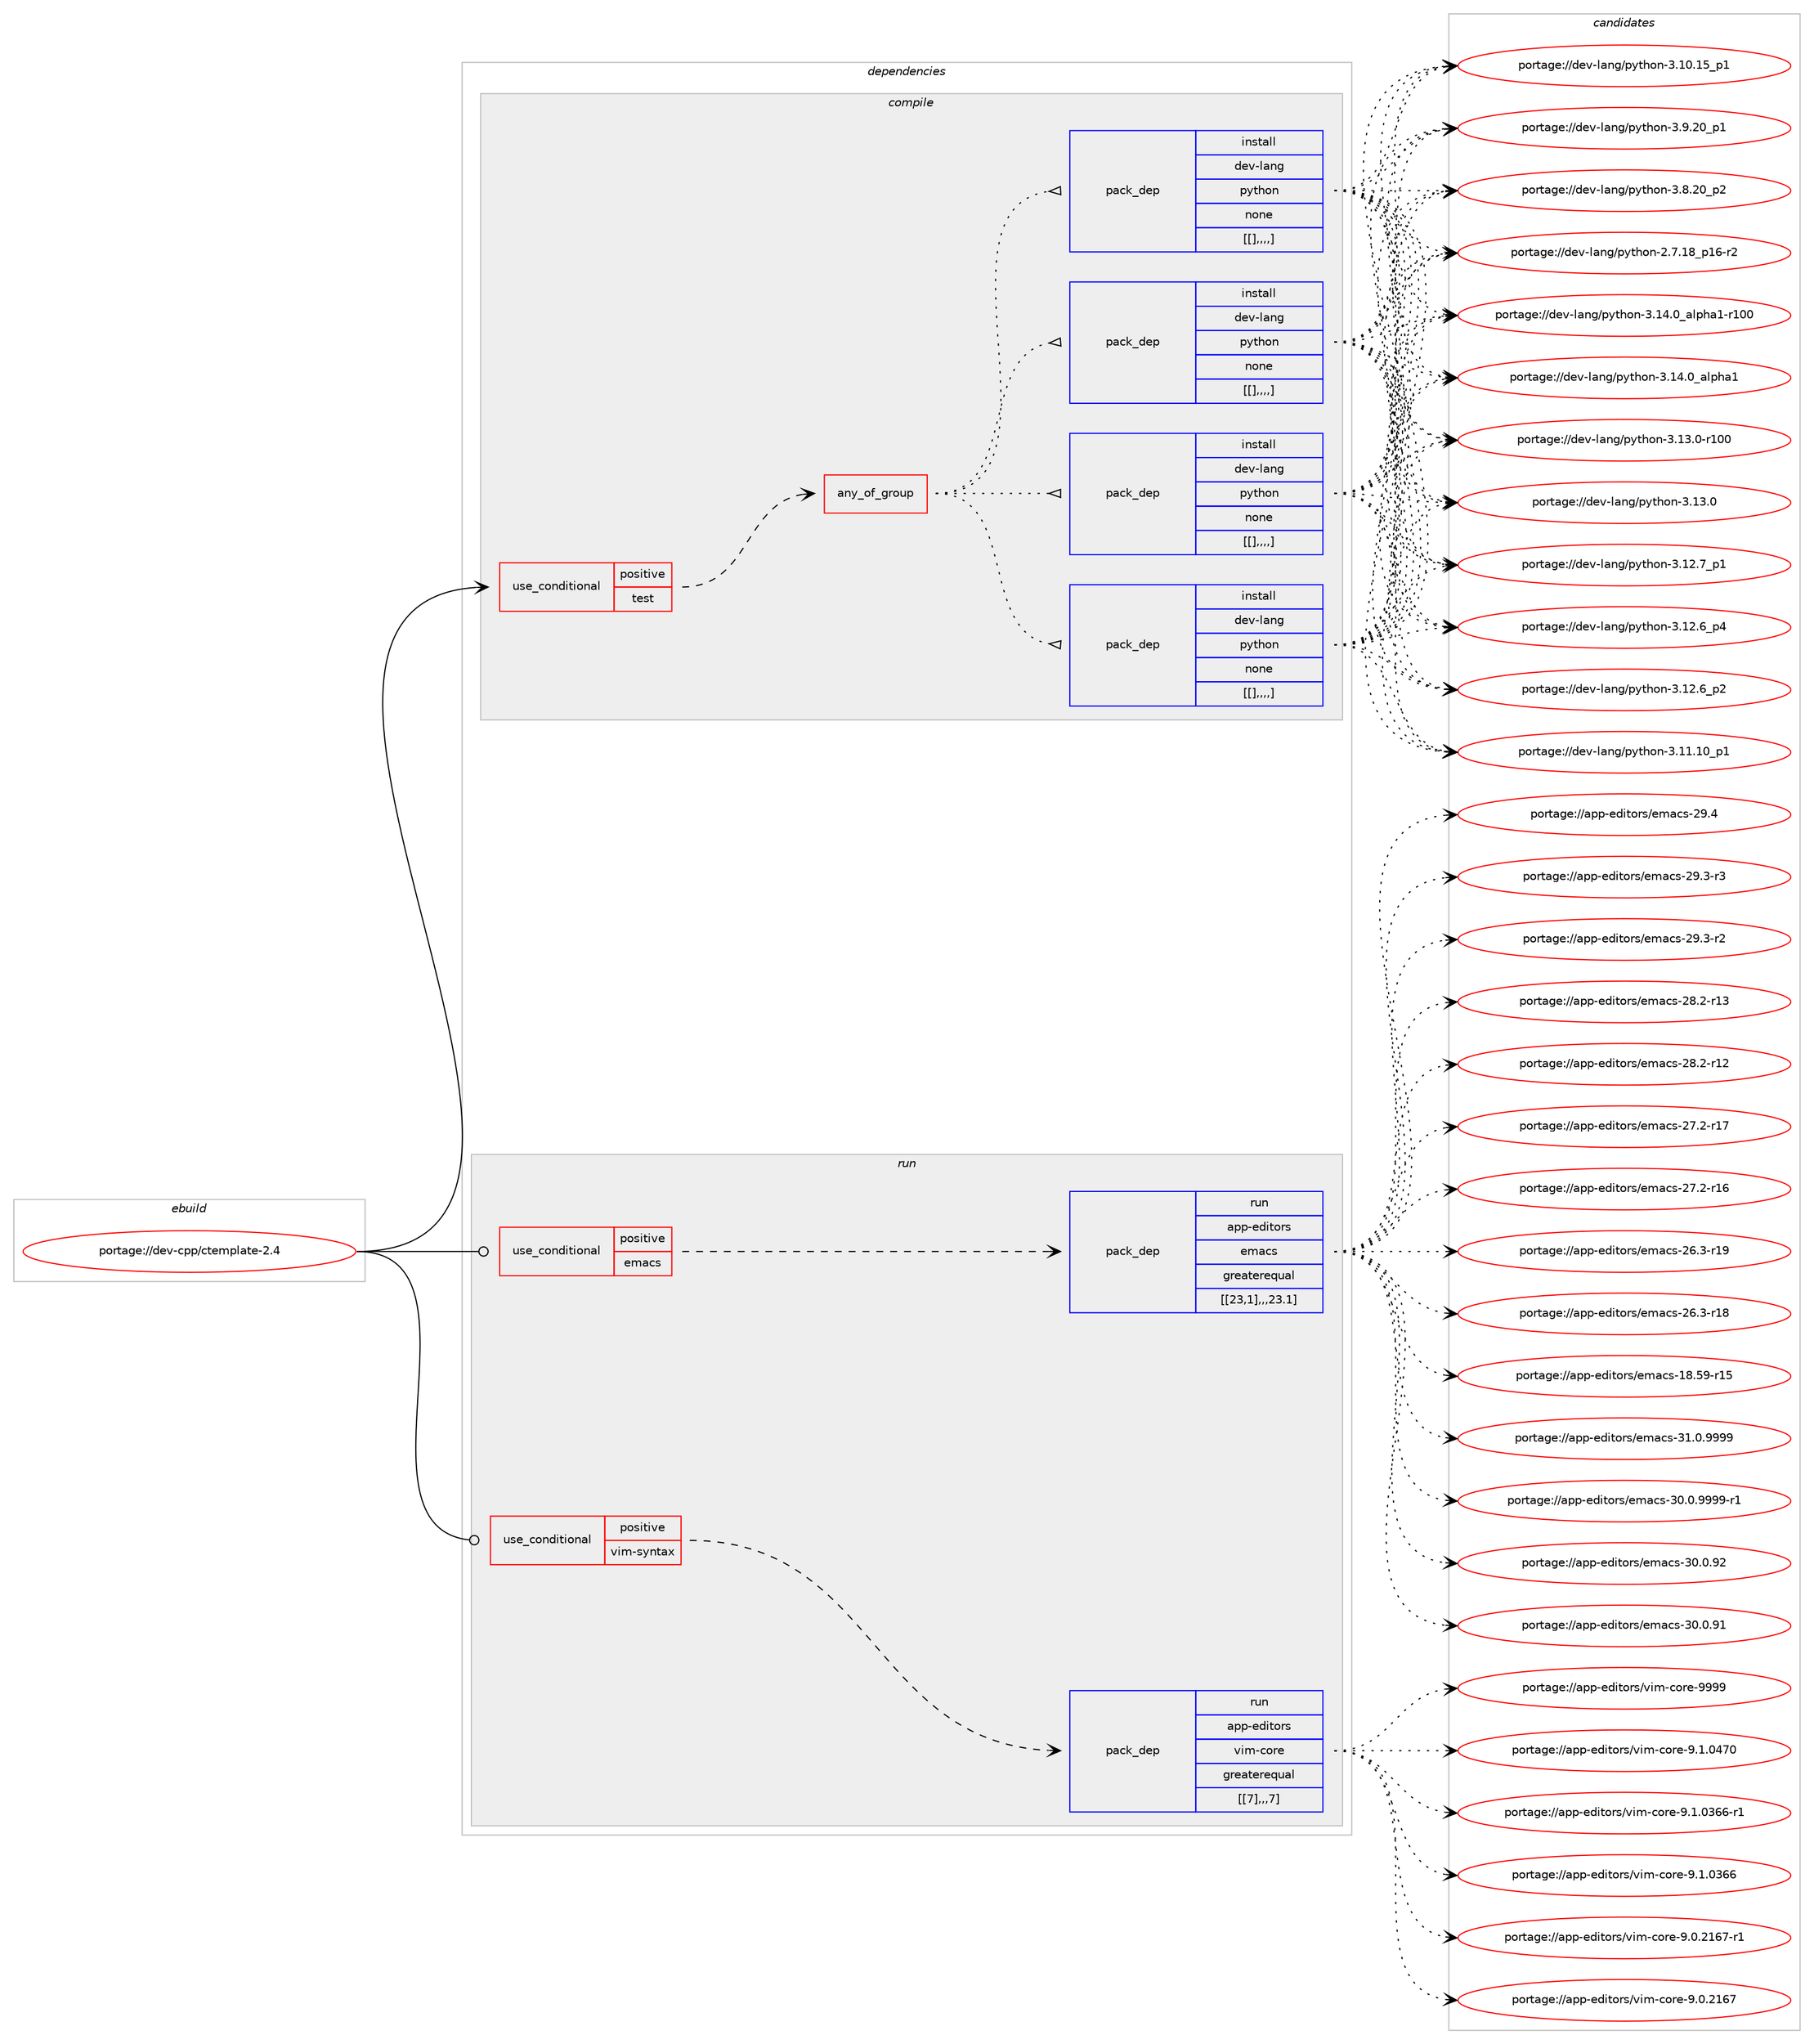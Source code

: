 digraph prolog {

# *************
# Graph options
# *************

newrank=true;
concentrate=true;
compound=true;
graph [rankdir=LR,fontname=Helvetica,fontsize=10,ranksep=1.5];#, ranksep=2.5, nodesep=0.2];
edge  [arrowhead=vee];
node  [fontname=Helvetica,fontsize=10];

# **********
# The ebuild
# **********

subgraph cluster_leftcol {
color=gray;
label=<<i>ebuild</i>>;
id [label="portage://dev-cpp/ctemplate-2.4", color=red, width=4, href="../dev-cpp/ctemplate-2.4.svg"];
}

# ****************
# The dependencies
# ****************

subgraph cluster_midcol {
color=gray;
label=<<i>dependencies</i>>;
subgraph cluster_compile {
fillcolor="#eeeeee";
style=filled;
label=<<i>compile</i>>;
subgraph cond18546 {
dependency68976 [label=<<TABLE BORDER="0" CELLBORDER="1" CELLSPACING="0" CELLPADDING="4"><TR><TD ROWSPAN="3" CELLPADDING="10">use_conditional</TD></TR><TR><TD>positive</TD></TR><TR><TD>test</TD></TR></TABLE>>, shape=none, color=red];
subgraph any928 {
dependency68993 [label=<<TABLE BORDER="0" CELLBORDER="1" CELLSPACING="0" CELLPADDING="4"><TR><TD CELLPADDING="10">any_of_group</TD></TR></TABLE>>, shape=none, color=red];subgraph pack49444 {
dependency68997 [label=<<TABLE BORDER="0" CELLBORDER="1" CELLSPACING="0" CELLPADDING="4" WIDTH="220"><TR><TD ROWSPAN="6" CELLPADDING="30">pack_dep</TD></TR><TR><TD WIDTH="110">install</TD></TR><TR><TD>dev-lang</TD></TR><TR><TD>python</TD></TR><TR><TD>none</TD></TR><TR><TD>[[],,,,]</TD></TR></TABLE>>, shape=none, color=blue];
}
dependency68993:e -> dependency68997:w [weight=20,style="dotted",arrowhead="oinv"];
subgraph pack49450 {
dependency69013 [label=<<TABLE BORDER="0" CELLBORDER="1" CELLSPACING="0" CELLPADDING="4" WIDTH="220"><TR><TD ROWSPAN="6" CELLPADDING="30">pack_dep</TD></TR><TR><TD WIDTH="110">install</TD></TR><TR><TD>dev-lang</TD></TR><TR><TD>python</TD></TR><TR><TD>none</TD></TR><TR><TD>[[],,,,]</TD></TR></TABLE>>, shape=none, color=blue];
}
dependency68993:e -> dependency69013:w [weight=20,style="dotted",arrowhead="oinv"];
subgraph pack49460 {
dependency69015 [label=<<TABLE BORDER="0" CELLBORDER="1" CELLSPACING="0" CELLPADDING="4" WIDTH="220"><TR><TD ROWSPAN="6" CELLPADDING="30">pack_dep</TD></TR><TR><TD WIDTH="110">install</TD></TR><TR><TD>dev-lang</TD></TR><TR><TD>python</TD></TR><TR><TD>none</TD></TR><TR><TD>[[],,,,]</TD></TR></TABLE>>, shape=none, color=blue];
}
dependency68993:e -> dependency69015:w [weight=20,style="dotted",arrowhead="oinv"];
subgraph pack49465 {
dependency69033 [label=<<TABLE BORDER="0" CELLBORDER="1" CELLSPACING="0" CELLPADDING="4" WIDTH="220"><TR><TD ROWSPAN="6" CELLPADDING="30">pack_dep</TD></TR><TR><TD WIDTH="110">install</TD></TR><TR><TD>dev-lang</TD></TR><TR><TD>python</TD></TR><TR><TD>none</TD></TR><TR><TD>[[],,,,]</TD></TR></TABLE>>, shape=none, color=blue];
}
dependency68993:e -> dependency69033:w [weight=20,style="dotted",arrowhead="oinv"];
}
dependency68976:e -> dependency68993:w [weight=20,style="dashed",arrowhead="vee"];
}
id:e -> dependency68976:w [weight=20,style="solid",arrowhead="vee"];
}
subgraph cluster_compileandrun {
fillcolor="#eeeeee";
style=filled;
label=<<i>compile and run</i>>;
}
subgraph cluster_run {
fillcolor="#eeeeee";
style=filled;
label=<<i>run</i>>;
subgraph cond18567 {
dependency69046 [label=<<TABLE BORDER="0" CELLBORDER="1" CELLSPACING="0" CELLPADDING="4"><TR><TD ROWSPAN="3" CELLPADDING="10">use_conditional</TD></TR><TR><TD>positive</TD></TR><TR><TD>emacs</TD></TR></TABLE>>, shape=none, color=red];
subgraph pack49478 {
dependency69056 [label=<<TABLE BORDER="0" CELLBORDER="1" CELLSPACING="0" CELLPADDING="4" WIDTH="220"><TR><TD ROWSPAN="6" CELLPADDING="30">pack_dep</TD></TR><TR><TD WIDTH="110">run</TD></TR><TR><TD>app-editors</TD></TR><TR><TD>emacs</TD></TR><TR><TD>greaterequal</TD></TR><TR><TD>[[23,1],,,23.1]</TD></TR></TABLE>>, shape=none, color=blue];
}
dependency69046:e -> dependency69056:w [weight=20,style="dashed",arrowhead="vee"];
}
id:e -> dependency69046:w [weight=20,style="solid",arrowhead="odot"];
subgraph cond18576 {
dependency69068 [label=<<TABLE BORDER="0" CELLBORDER="1" CELLSPACING="0" CELLPADDING="4"><TR><TD ROWSPAN="3" CELLPADDING="10">use_conditional</TD></TR><TR><TD>positive</TD></TR><TR><TD>vim-syntax</TD></TR></TABLE>>, shape=none, color=red];
subgraph pack49502 {
dependency69089 [label=<<TABLE BORDER="0" CELLBORDER="1" CELLSPACING="0" CELLPADDING="4" WIDTH="220"><TR><TD ROWSPAN="6" CELLPADDING="30">pack_dep</TD></TR><TR><TD WIDTH="110">run</TD></TR><TR><TD>app-editors</TD></TR><TR><TD>vim-core</TD></TR><TR><TD>greaterequal</TD></TR><TR><TD>[[7],,,7]</TD></TR></TABLE>>, shape=none, color=blue];
}
dependency69068:e -> dependency69089:w [weight=20,style="dashed",arrowhead="vee"];
}
id:e -> dependency69068:w [weight=20,style="solid",arrowhead="odot"];
}
}

# **************
# The candidates
# **************

subgraph cluster_choices {
rank=same;
color=gray;
label=<<i>candidates</i>>;

subgraph choice49002 {
color=black;
nodesep=1;
choice100101118451089711010347112121116104111110455146495246489597108112104974945114494848 [label="portage://dev-lang/python-3.14.0_alpha1-r100", color=red, width=4,href="../dev-lang/python-3.14.0_alpha1-r100.svg"];
choice1001011184510897110103471121211161041111104551464952464895971081121049749 [label="portage://dev-lang/python-3.14.0_alpha1", color=red, width=4,href="../dev-lang/python-3.14.0_alpha1.svg"];
choice1001011184510897110103471121211161041111104551464951464845114494848 [label="portage://dev-lang/python-3.13.0-r100", color=red, width=4,href="../dev-lang/python-3.13.0-r100.svg"];
choice10010111845108971101034711212111610411111045514649514648 [label="portage://dev-lang/python-3.13.0", color=red, width=4,href="../dev-lang/python-3.13.0.svg"];
choice100101118451089711010347112121116104111110455146495046559511249 [label="portage://dev-lang/python-3.12.7_p1", color=red, width=4,href="../dev-lang/python-3.12.7_p1.svg"];
choice100101118451089711010347112121116104111110455146495046549511252 [label="portage://dev-lang/python-3.12.6_p4", color=red, width=4,href="../dev-lang/python-3.12.6_p4.svg"];
choice100101118451089711010347112121116104111110455146495046549511250 [label="portage://dev-lang/python-3.12.6_p2", color=red, width=4,href="../dev-lang/python-3.12.6_p2.svg"];
choice10010111845108971101034711212111610411111045514649494649489511249 [label="portage://dev-lang/python-3.11.10_p1", color=red, width=4,href="../dev-lang/python-3.11.10_p1.svg"];
choice10010111845108971101034711212111610411111045514649484649539511249 [label="portage://dev-lang/python-3.10.15_p1", color=red, width=4,href="../dev-lang/python-3.10.15_p1.svg"];
choice100101118451089711010347112121116104111110455146574650489511249 [label="portage://dev-lang/python-3.9.20_p1", color=red, width=4,href="../dev-lang/python-3.9.20_p1.svg"];
choice100101118451089711010347112121116104111110455146564650489511250 [label="portage://dev-lang/python-3.8.20_p2", color=red, width=4,href="../dev-lang/python-3.8.20_p2.svg"];
choice100101118451089711010347112121116104111110455046554649569511249544511450 [label="portage://dev-lang/python-2.7.18_p16-r2", color=red, width=4,href="../dev-lang/python-2.7.18_p16-r2.svg"];
dependency68997:e -> choice100101118451089711010347112121116104111110455146495246489597108112104974945114494848:w [style=dotted,weight="100"];
dependency68997:e -> choice1001011184510897110103471121211161041111104551464952464895971081121049749:w [style=dotted,weight="100"];
dependency68997:e -> choice1001011184510897110103471121211161041111104551464951464845114494848:w [style=dotted,weight="100"];
dependency68997:e -> choice10010111845108971101034711212111610411111045514649514648:w [style=dotted,weight="100"];
dependency68997:e -> choice100101118451089711010347112121116104111110455146495046559511249:w [style=dotted,weight="100"];
dependency68997:e -> choice100101118451089711010347112121116104111110455146495046549511252:w [style=dotted,weight="100"];
dependency68997:e -> choice100101118451089711010347112121116104111110455146495046549511250:w [style=dotted,weight="100"];
dependency68997:e -> choice10010111845108971101034711212111610411111045514649494649489511249:w [style=dotted,weight="100"];
dependency68997:e -> choice10010111845108971101034711212111610411111045514649484649539511249:w [style=dotted,weight="100"];
dependency68997:e -> choice100101118451089711010347112121116104111110455146574650489511249:w [style=dotted,weight="100"];
dependency68997:e -> choice100101118451089711010347112121116104111110455146564650489511250:w [style=dotted,weight="100"];
dependency68997:e -> choice100101118451089711010347112121116104111110455046554649569511249544511450:w [style=dotted,weight="100"];
}
subgraph choice49068 {
color=black;
nodesep=1;
choice100101118451089711010347112121116104111110455146495246489597108112104974945114494848 [label="portage://dev-lang/python-3.14.0_alpha1-r100", color=red, width=4,href="../dev-lang/python-3.14.0_alpha1-r100.svg"];
choice1001011184510897110103471121211161041111104551464952464895971081121049749 [label="portage://dev-lang/python-3.14.0_alpha1", color=red, width=4,href="../dev-lang/python-3.14.0_alpha1.svg"];
choice1001011184510897110103471121211161041111104551464951464845114494848 [label="portage://dev-lang/python-3.13.0-r100", color=red, width=4,href="../dev-lang/python-3.13.0-r100.svg"];
choice10010111845108971101034711212111610411111045514649514648 [label="portage://dev-lang/python-3.13.0", color=red, width=4,href="../dev-lang/python-3.13.0.svg"];
choice100101118451089711010347112121116104111110455146495046559511249 [label="portage://dev-lang/python-3.12.7_p1", color=red, width=4,href="../dev-lang/python-3.12.7_p1.svg"];
choice100101118451089711010347112121116104111110455146495046549511252 [label="portage://dev-lang/python-3.12.6_p4", color=red, width=4,href="../dev-lang/python-3.12.6_p4.svg"];
choice100101118451089711010347112121116104111110455146495046549511250 [label="portage://dev-lang/python-3.12.6_p2", color=red, width=4,href="../dev-lang/python-3.12.6_p2.svg"];
choice10010111845108971101034711212111610411111045514649494649489511249 [label="portage://dev-lang/python-3.11.10_p1", color=red, width=4,href="../dev-lang/python-3.11.10_p1.svg"];
choice10010111845108971101034711212111610411111045514649484649539511249 [label="portage://dev-lang/python-3.10.15_p1", color=red, width=4,href="../dev-lang/python-3.10.15_p1.svg"];
choice100101118451089711010347112121116104111110455146574650489511249 [label="portage://dev-lang/python-3.9.20_p1", color=red, width=4,href="../dev-lang/python-3.9.20_p1.svg"];
choice100101118451089711010347112121116104111110455146564650489511250 [label="portage://dev-lang/python-3.8.20_p2", color=red, width=4,href="../dev-lang/python-3.8.20_p2.svg"];
choice100101118451089711010347112121116104111110455046554649569511249544511450 [label="portage://dev-lang/python-2.7.18_p16-r2", color=red, width=4,href="../dev-lang/python-2.7.18_p16-r2.svg"];
dependency69013:e -> choice100101118451089711010347112121116104111110455146495246489597108112104974945114494848:w [style=dotted,weight="100"];
dependency69013:e -> choice1001011184510897110103471121211161041111104551464952464895971081121049749:w [style=dotted,weight="100"];
dependency69013:e -> choice1001011184510897110103471121211161041111104551464951464845114494848:w [style=dotted,weight="100"];
dependency69013:e -> choice10010111845108971101034711212111610411111045514649514648:w [style=dotted,weight="100"];
dependency69013:e -> choice100101118451089711010347112121116104111110455146495046559511249:w [style=dotted,weight="100"];
dependency69013:e -> choice100101118451089711010347112121116104111110455146495046549511252:w [style=dotted,weight="100"];
dependency69013:e -> choice100101118451089711010347112121116104111110455146495046549511250:w [style=dotted,weight="100"];
dependency69013:e -> choice10010111845108971101034711212111610411111045514649494649489511249:w [style=dotted,weight="100"];
dependency69013:e -> choice10010111845108971101034711212111610411111045514649484649539511249:w [style=dotted,weight="100"];
dependency69013:e -> choice100101118451089711010347112121116104111110455146574650489511249:w [style=dotted,weight="100"];
dependency69013:e -> choice100101118451089711010347112121116104111110455146564650489511250:w [style=dotted,weight="100"];
dependency69013:e -> choice100101118451089711010347112121116104111110455046554649569511249544511450:w [style=dotted,weight="100"];
}
subgraph choice49072 {
color=black;
nodesep=1;
choice100101118451089711010347112121116104111110455146495246489597108112104974945114494848 [label="portage://dev-lang/python-3.14.0_alpha1-r100", color=red, width=4,href="../dev-lang/python-3.14.0_alpha1-r100.svg"];
choice1001011184510897110103471121211161041111104551464952464895971081121049749 [label="portage://dev-lang/python-3.14.0_alpha1", color=red, width=4,href="../dev-lang/python-3.14.0_alpha1.svg"];
choice1001011184510897110103471121211161041111104551464951464845114494848 [label="portage://dev-lang/python-3.13.0-r100", color=red, width=4,href="../dev-lang/python-3.13.0-r100.svg"];
choice10010111845108971101034711212111610411111045514649514648 [label="portage://dev-lang/python-3.13.0", color=red, width=4,href="../dev-lang/python-3.13.0.svg"];
choice100101118451089711010347112121116104111110455146495046559511249 [label="portage://dev-lang/python-3.12.7_p1", color=red, width=4,href="../dev-lang/python-3.12.7_p1.svg"];
choice100101118451089711010347112121116104111110455146495046549511252 [label="portage://dev-lang/python-3.12.6_p4", color=red, width=4,href="../dev-lang/python-3.12.6_p4.svg"];
choice100101118451089711010347112121116104111110455146495046549511250 [label="portage://dev-lang/python-3.12.6_p2", color=red, width=4,href="../dev-lang/python-3.12.6_p2.svg"];
choice10010111845108971101034711212111610411111045514649494649489511249 [label="portage://dev-lang/python-3.11.10_p1", color=red, width=4,href="../dev-lang/python-3.11.10_p1.svg"];
choice10010111845108971101034711212111610411111045514649484649539511249 [label="portage://dev-lang/python-3.10.15_p1", color=red, width=4,href="../dev-lang/python-3.10.15_p1.svg"];
choice100101118451089711010347112121116104111110455146574650489511249 [label="portage://dev-lang/python-3.9.20_p1", color=red, width=4,href="../dev-lang/python-3.9.20_p1.svg"];
choice100101118451089711010347112121116104111110455146564650489511250 [label="portage://dev-lang/python-3.8.20_p2", color=red, width=4,href="../dev-lang/python-3.8.20_p2.svg"];
choice100101118451089711010347112121116104111110455046554649569511249544511450 [label="portage://dev-lang/python-2.7.18_p16-r2", color=red, width=4,href="../dev-lang/python-2.7.18_p16-r2.svg"];
dependency69015:e -> choice100101118451089711010347112121116104111110455146495246489597108112104974945114494848:w [style=dotted,weight="100"];
dependency69015:e -> choice1001011184510897110103471121211161041111104551464952464895971081121049749:w [style=dotted,weight="100"];
dependency69015:e -> choice1001011184510897110103471121211161041111104551464951464845114494848:w [style=dotted,weight="100"];
dependency69015:e -> choice10010111845108971101034711212111610411111045514649514648:w [style=dotted,weight="100"];
dependency69015:e -> choice100101118451089711010347112121116104111110455146495046559511249:w [style=dotted,weight="100"];
dependency69015:e -> choice100101118451089711010347112121116104111110455146495046549511252:w [style=dotted,weight="100"];
dependency69015:e -> choice100101118451089711010347112121116104111110455146495046549511250:w [style=dotted,weight="100"];
dependency69015:e -> choice10010111845108971101034711212111610411111045514649494649489511249:w [style=dotted,weight="100"];
dependency69015:e -> choice10010111845108971101034711212111610411111045514649484649539511249:w [style=dotted,weight="100"];
dependency69015:e -> choice100101118451089711010347112121116104111110455146574650489511249:w [style=dotted,weight="100"];
dependency69015:e -> choice100101118451089711010347112121116104111110455146564650489511250:w [style=dotted,weight="100"];
dependency69015:e -> choice100101118451089711010347112121116104111110455046554649569511249544511450:w [style=dotted,weight="100"];
}
subgraph choice49091 {
color=black;
nodesep=1;
choice100101118451089711010347112121116104111110455146495246489597108112104974945114494848 [label="portage://dev-lang/python-3.14.0_alpha1-r100", color=red, width=4,href="../dev-lang/python-3.14.0_alpha1-r100.svg"];
choice1001011184510897110103471121211161041111104551464952464895971081121049749 [label="portage://dev-lang/python-3.14.0_alpha1", color=red, width=4,href="../dev-lang/python-3.14.0_alpha1.svg"];
choice1001011184510897110103471121211161041111104551464951464845114494848 [label="portage://dev-lang/python-3.13.0-r100", color=red, width=4,href="../dev-lang/python-3.13.0-r100.svg"];
choice10010111845108971101034711212111610411111045514649514648 [label="portage://dev-lang/python-3.13.0", color=red, width=4,href="../dev-lang/python-3.13.0.svg"];
choice100101118451089711010347112121116104111110455146495046559511249 [label="portage://dev-lang/python-3.12.7_p1", color=red, width=4,href="../dev-lang/python-3.12.7_p1.svg"];
choice100101118451089711010347112121116104111110455146495046549511252 [label="portage://dev-lang/python-3.12.6_p4", color=red, width=4,href="../dev-lang/python-3.12.6_p4.svg"];
choice100101118451089711010347112121116104111110455146495046549511250 [label="portage://dev-lang/python-3.12.6_p2", color=red, width=4,href="../dev-lang/python-3.12.6_p2.svg"];
choice10010111845108971101034711212111610411111045514649494649489511249 [label="portage://dev-lang/python-3.11.10_p1", color=red, width=4,href="../dev-lang/python-3.11.10_p1.svg"];
choice10010111845108971101034711212111610411111045514649484649539511249 [label="portage://dev-lang/python-3.10.15_p1", color=red, width=4,href="../dev-lang/python-3.10.15_p1.svg"];
choice100101118451089711010347112121116104111110455146574650489511249 [label="portage://dev-lang/python-3.9.20_p1", color=red, width=4,href="../dev-lang/python-3.9.20_p1.svg"];
choice100101118451089711010347112121116104111110455146564650489511250 [label="portage://dev-lang/python-3.8.20_p2", color=red, width=4,href="../dev-lang/python-3.8.20_p2.svg"];
choice100101118451089711010347112121116104111110455046554649569511249544511450 [label="portage://dev-lang/python-2.7.18_p16-r2", color=red, width=4,href="../dev-lang/python-2.7.18_p16-r2.svg"];
dependency69033:e -> choice100101118451089711010347112121116104111110455146495246489597108112104974945114494848:w [style=dotted,weight="100"];
dependency69033:e -> choice1001011184510897110103471121211161041111104551464952464895971081121049749:w [style=dotted,weight="100"];
dependency69033:e -> choice1001011184510897110103471121211161041111104551464951464845114494848:w [style=dotted,weight="100"];
dependency69033:e -> choice10010111845108971101034711212111610411111045514649514648:w [style=dotted,weight="100"];
dependency69033:e -> choice100101118451089711010347112121116104111110455146495046559511249:w [style=dotted,weight="100"];
dependency69033:e -> choice100101118451089711010347112121116104111110455146495046549511252:w [style=dotted,weight="100"];
dependency69033:e -> choice100101118451089711010347112121116104111110455146495046549511250:w [style=dotted,weight="100"];
dependency69033:e -> choice10010111845108971101034711212111610411111045514649494649489511249:w [style=dotted,weight="100"];
dependency69033:e -> choice10010111845108971101034711212111610411111045514649484649539511249:w [style=dotted,weight="100"];
dependency69033:e -> choice100101118451089711010347112121116104111110455146574650489511249:w [style=dotted,weight="100"];
dependency69033:e -> choice100101118451089711010347112121116104111110455146564650489511250:w [style=dotted,weight="100"];
dependency69033:e -> choice100101118451089711010347112121116104111110455046554649569511249544511450:w [style=dotted,weight="100"];
}
subgraph choice49103 {
color=black;
nodesep=1;
choice971121124510110010511611111411547101109979911545514946484657575757 [label="portage://app-editors/emacs-31.0.9999", color=red, width=4,href="../app-editors/emacs-31.0.9999.svg"];
choice9711211245101100105116111114115471011099799115455148464846575757574511449 [label="portage://app-editors/emacs-30.0.9999-r1", color=red, width=4,href="../app-editors/emacs-30.0.9999-r1.svg"];
choice97112112451011001051161111141154710110997991154551484648465750 [label="portage://app-editors/emacs-30.0.92", color=red, width=4,href="../app-editors/emacs-30.0.92.svg"];
choice97112112451011001051161111141154710110997991154551484648465749 [label="portage://app-editors/emacs-30.0.91", color=red, width=4,href="../app-editors/emacs-30.0.91.svg"];
choice97112112451011001051161111141154710110997991154550574652 [label="portage://app-editors/emacs-29.4", color=red, width=4,href="../app-editors/emacs-29.4.svg"];
choice971121124510110010511611111411547101109979911545505746514511451 [label="portage://app-editors/emacs-29.3-r3", color=red, width=4,href="../app-editors/emacs-29.3-r3.svg"];
choice971121124510110010511611111411547101109979911545505746514511450 [label="portage://app-editors/emacs-29.3-r2", color=red, width=4,href="../app-editors/emacs-29.3-r2.svg"];
choice97112112451011001051161111141154710110997991154550564650451144951 [label="portage://app-editors/emacs-28.2-r13", color=red, width=4,href="../app-editors/emacs-28.2-r13.svg"];
choice97112112451011001051161111141154710110997991154550564650451144950 [label="portage://app-editors/emacs-28.2-r12", color=red, width=4,href="../app-editors/emacs-28.2-r12.svg"];
choice97112112451011001051161111141154710110997991154550554650451144955 [label="portage://app-editors/emacs-27.2-r17", color=red, width=4,href="../app-editors/emacs-27.2-r17.svg"];
choice97112112451011001051161111141154710110997991154550554650451144954 [label="portage://app-editors/emacs-27.2-r16", color=red, width=4,href="../app-editors/emacs-27.2-r16.svg"];
choice97112112451011001051161111141154710110997991154550544651451144957 [label="portage://app-editors/emacs-26.3-r19", color=red, width=4,href="../app-editors/emacs-26.3-r19.svg"];
choice97112112451011001051161111141154710110997991154550544651451144956 [label="portage://app-editors/emacs-26.3-r18", color=red, width=4,href="../app-editors/emacs-26.3-r18.svg"];
choice9711211245101100105116111114115471011099799115454956465357451144953 [label="portage://app-editors/emacs-18.59-r15", color=red, width=4,href="../app-editors/emacs-18.59-r15.svg"];
dependency69056:e -> choice971121124510110010511611111411547101109979911545514946484657575757:w [style=dotted,weight="100"];
dependency69056:e -> choice9711211245101100105116111114115471011099799115455148464846575757574511449:w [style=dotted,weight="100"];
dependency69056:e -> choice97112112451011001051161111141154710110997991154551484648465750:w [style=dotted,weight="100"];
dependency69056:e -> choice97112112451011001051161111141154710110997991154551484648465749:w [style=dotted,weight="100"];
dependency69056:e -> choice97112112451011001051161111141154710110997991154550574652:w [style=dotted,weight="100"];
dependency69056:e -> choice971121124510110010511611111411547101109979911545505746514511451:w [style=dotted,weight="100"];
dependency69056:e -> choice971121124510110010511611111411547101109979911545505746514511450:w [style=dotted,weight="100"];
dependency69056:e -> choice97112112451011001051161111141154710110997991154550564650451144951:w [style=dotted,weight="100"];
dependency69056:e -> choice97112112451011001051161111141154710110997991154550564650451144950:w [style=dotted,weight="100"];
dependency69056:e -> choice97112112451011001051161111141154710110997991154550554650451144955:w [style=dotted,weight="100"];
dependency69056:e -> choice97112112451011001051161111141154710110997991154550554650451144954:w [style=dotted,weight="100"];
dependency69056:e -> choice97112112451011001051161111141154710110997991154550544651451144957:w [style=dotted,weight="100"];
dependency69056:e -> choice97112112451011001051161111141154710110997991154550544651451144956:w [style=dotted,weight="100"];
dependency69056:e -> choice9711211245101100105116111114115471011099799115454956465357451144953:w [style=dotted,weight="100"];
}
subgraph choice49147 {
color=black;
nodesep=1;
choice97112112451011001051161111141154711810510945991111141014557575757 [label="portage://app-editors/vim-core-9999", color=red, width=4,href="../app-editors/vim-core-9999.svg"];
choice9711211245101100105116111114115471181051094599111114101455746494648525548 [label="portage://app-editors/vim-core-9.1.0470", color=red, width=4,href="../app-editors/vim-core-9.1.0470.svg"];
choice97112112451011001051161111141154711810510945991111141014557464946485154544511449 [label="portage://app-editors/vim-core-9.1.0366-r1", color=red, width=4,href="../app-editors/vim-core-9.1.0366-r1.svg"];
choice9711211245101100105116111114115471181051094599111114101455746494648515454 [label="portage://app-editors/vim-core-9.1.0366", color=red, width=4,href="../app-editors/vim-core-9.1.0366.svg"];
choice97112112451011001051161111141154711810510945991111141014557464846504954554511449 [label="portage://app-editors/vim-core-9.0.2167-r1", color=red, width=4,href="../app-editors/vim-core-9.0.2167-r1.svg"];
choice9711211245101100105116111114115471181051094599111114101455746484650495455 [label="portage://app-editors/vim-core-9.0.2167", color=red, width=4,href="../app-editors/vim-core-9.0.2167.svg"];
dependency69089:e -> choice97112112451011001051161111141154711810510945991111141014557575757:w [style=dotted,weight="100"];
dependency69089:e -> choice9711211245101100105116111114115471181051094599111114101455746494648525548:w [style=dotted,weight="100"];
dependency69089:e -> choice97112112451011001051161111141154711810510945991111141014557464946485154544511449:w [style=dotted,weight="100"];
dependency69089:e -> choice9711211245101100105116111114115471181051094599111114101455746494648515454:w [style=dotted,weight="100"];
dependency69089:e -> choice97112112451011001051161111141154711810510945991111141014557464846504954554511449:w [style=dotted,weight="100"];
dependency69089:e -> choice9711211245101100105116111114115471181051094599111114101455746484650495455:w [style=dotted,weight="100"];
}
}

}
